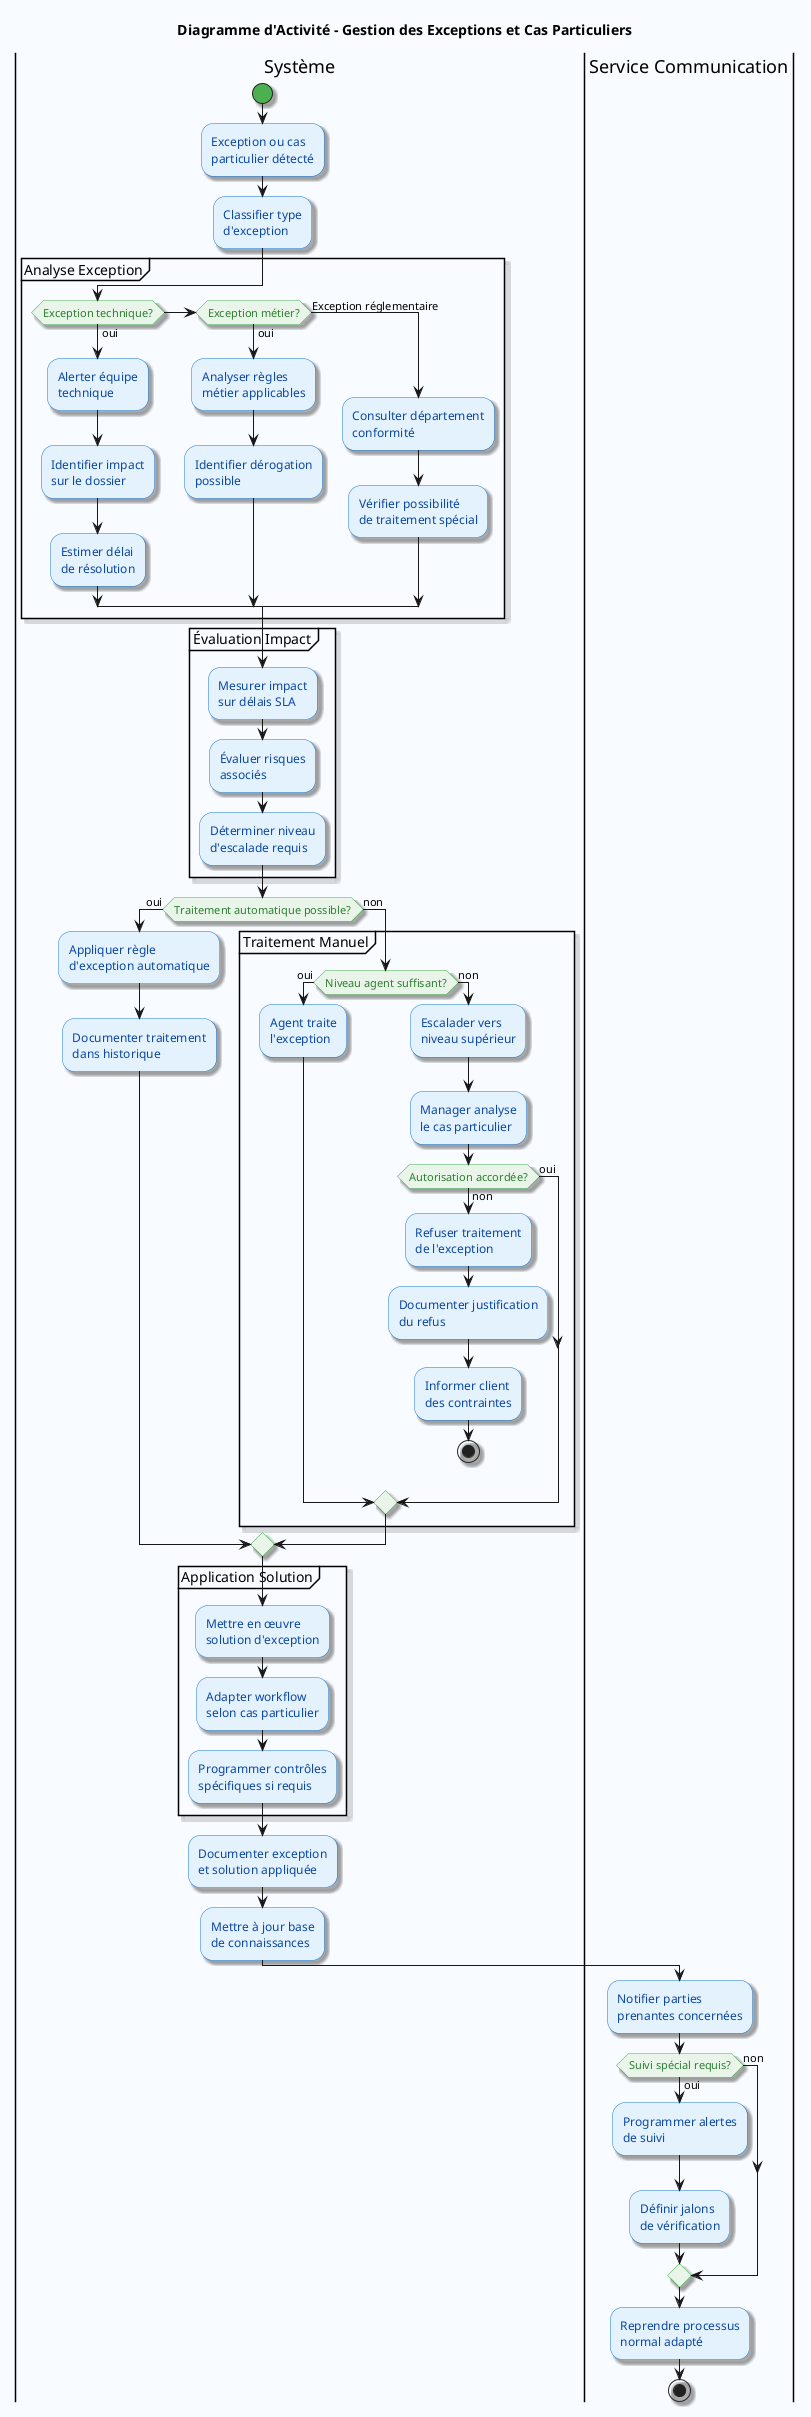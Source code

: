 @startuml GestionExceptions
skinparam backgroundColor #F8FBFF
skinparam activity {
    BackgroundColor #E3F2FD
    BorderColor #1976D2
    FontColor #0D47A1
    DiamondBackgroundColor #E8F5E8
    DiamondBorderColor #4CAF50
    DiamondFontColor #2E7D32
    StartColor #4CAF50
    EndColor #F44336
}
skinparam actor {
    BackgroundColor #FF7043
    BorderColor #D84315
    FontColor #FFFFFF
}
skinparam shadowing true

title Diagramme d'Activité - Gestion des Exceptions et Cas Particuliers


|Système|
start
:Exception ou cas
particulier détecté;

:Classifier type
d'exception;


partition "Analyse Exception" {
    if (Exception technique?) then (oui)
        
        :Alerter équipe
        technique;
        
        :Identifier impact
        sur le dossier;
        
        :Estimer délai
        de résolution;
        
        
    elseif (Exception métier?) then (oui)
        :Analyser règles
        métier applicables;
        
        :Identifier dérogation
        possible;
        
    else (Exception réglementaire)
        
        :Consulter département
        conformité;
        
        :Vérifier possibilité
        de traitement spécial;
        
    endif
}

partition "Évaluation Impact" {
    :Mesurer impact
    sur délais SLA;
    
    :Évaluer risques
    associés;
    
    :Déterminer niveau
    d'escalade requis;
}


if (Traitement automatique possible?) then (oui)
    :Appliquer règle
    d'exception automatique;
    
    :Documenter traitement
    dans historique;
    
else (non)
    
    partition "Traitement Manuel" {
        if (Niveau agent suffisant?) then (oui)
            
            :Agent traite
            l'exception;
            
            
        else (non)
            
            :Escalader vers
            niveau supérieur;
            
            :Manager analyse
            le cas particulier;
            
            if (Autorisation accordée?) then (non)
                :Refuser traitement
                de l'exception;
                
                :Documenter justification
                du refus;
                
                
                :Informer client
                des contraintes;
                
                
                stop
            else (oui)
            endif
            
        endif
    }
    
endif

partition "Application Solution" {
    :Mettre en œuvre
    solution d'exception;
    
    :Adapter workflow
    selon cas particulier;
    
    :Programmer contrôles
    spécifiques si requis;
}

:Documenter exception
et solution appliquée;

:Mettre à jour base
de connaissances;

|Service Communication|
:Notifier parties
prenantes concernées;

if (Suivi spécial requis?) then (oui)
    :Programmer alertes
    de suivi;
    
    :Définir jalons
    de vérification;
else (non)
endif

:Reprendre processus
normal adapté;

stop

@enduml
